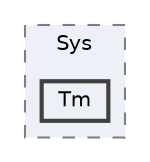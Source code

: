 digraph "Project/avProj/Debug/Bsw/Sys/Tm"
{
 // LATEX_PDF_SIZE
  bgcolor="transparent";
  edge [fontname=Helvetica,fontsize=10,labelfontname=Helvetica,labelfontsize=10];
  node [fontname=Helvetica,fontsize=10,shape=box,height=0.2,width=0.4];
  compound=true
  subgraph clusterdir_c81c4830ab7a514da852855872a9c4ec {
    graph [ bgcolor="#edf0f7", pencolor="grey50", label="Sys", fontname=Helvetica,fontsize=10 style="filled,dashed", URL="dir_c81c4830ab7a514da852855872a9c4ec.html",tooltip=""]
  dir_81f17d1e17324db00ca0a2815ba1bc9f [label="Tm", fillcolor="#edf0f7", color="grey25", style="filled,bold", URL="dir_81f17d1e17324db00ca0a2815ba1bc9f.html",tooltip=""];
  }
}
